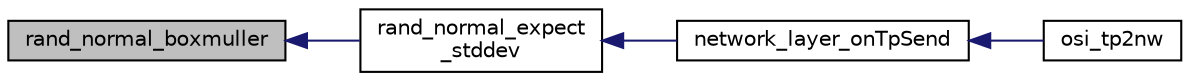 digraph "rand_normal_boxmuller"
{
  edge [fontname="Helvetica",fontsize="10",labelfontname="Helvetica",labelfontsize="10"];
  node [fontname="Helvetica",fontsize="10",shape=record];
  rankdir="LR";
  Node18 [label="rand_normal_boxmuller",height=0.2,width=0.4,color="black", fillcolor="grey75", style="filled", fontcolor="black"];
  Node18 -> Node19 [dir="back",color="midnightblue",fontsize="10",style="solid",fontname="Helvetica"];
  Node19 [label="rand_normal_expect\l_stddev",height=0.2,width=0.4,color="black", fillcolor="white", style="filled",URL="$randomlib_8h.html#a0a55420594bb2e3e66e6867d2af04cec",tooltip="Generates a normally distributed random value centered around the specified mean with the specified s..."];
  Node19 -> Node20 [dir="back",color="midnightblue",fontsize="10",style="solid",fontname="Helvetica"];
  Node20 [label="network_layer_onTpSend",height=0.2,width=0.4,color="black", fillcolor="white", style="filled",URL="$network__layer_8h.html#a9b1e0021c6f60e8d19996d881c9e3cbc",tooltip="Called when the network layer receives a transport package to transmit from the transport layer above..."];
  Node20 -> Node21 [dir="back",color="midnightblue",fontsize="10",style="solid",fontname="Helvetica"];
  Node21 [label="osi_tp2nw",height=0.2,width=0.4,color="black", fillcolor="white", style="filled",URL="$transport__layer_8h.html#a664fb871a5465e582ef4ad30c8d9946e",tooltip="Pushes a transport package from the transport layer to the underlying network layer in the OSI-stack..."];
}
